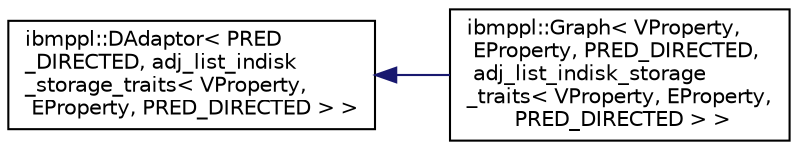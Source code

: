 digraph "Graphical Class Hierarchy"
{
  edge [fontname="Helvetica",fontsize="10",labelfontname="Helvetica",labelfontsize="10"];
  node [fontname="Helvetica",fontsize="10",shape=record];
  rankdir="LR";
  Node1 [label="ibmppl::DAdaptor\< PRED\l_DIRECTED, adj_list_indisk\l_storage_traits\< VProperty,\l EProperty, PRED_DIRECTED \> \>",height=0.2,width=0.4,color="black", fillcolor="white", style="filled",URL="$classibmppl_1_1DAdaptor.html"];
  Node1 -> Node2 [dir="back",color="midnightblue",fontsize="10",style="solid",fontname="Helvetica"];
  Node2 [label="ibmppl::Graph\< VProperty,\l EProperty, PRED_DIRECTED,\l adj_list_indisk_storage\l_traits\< VProperty, EProperty,\l PRED_DIRECTED \> \>",height=0.2,width=0.4,color="black", fillcolor="white", style="filled",URL="$classibmppl_1_1Graph.html"];
}

